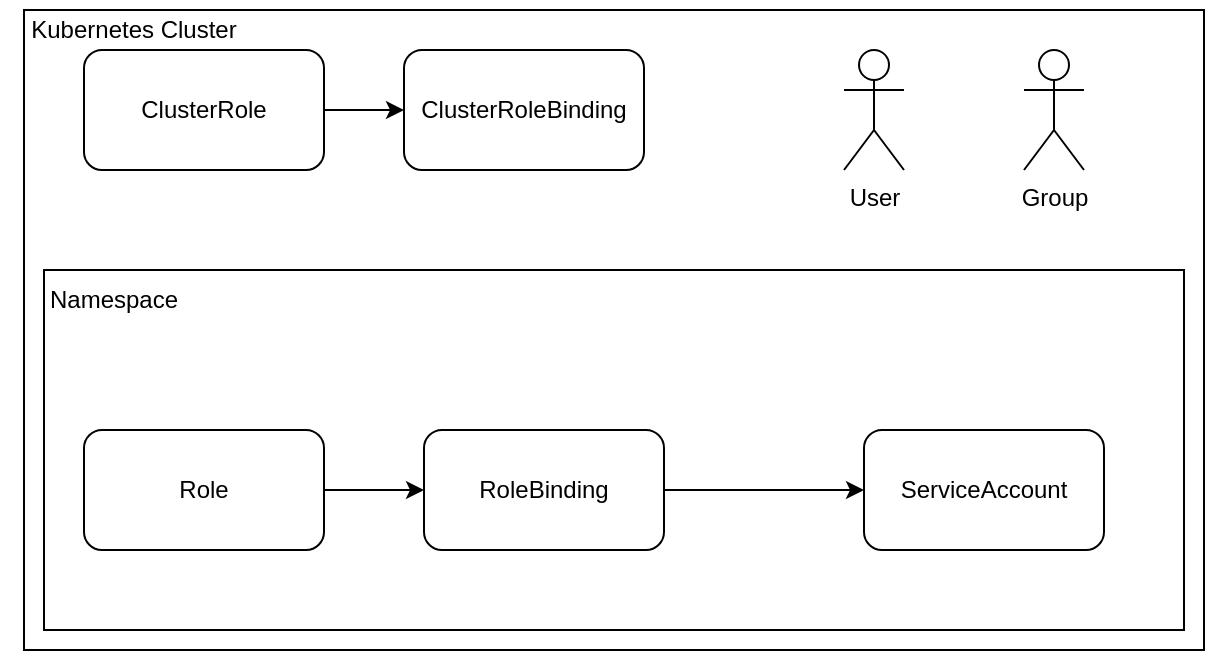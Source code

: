 <mxfile>
    <diagram id="fHRMGxKG6ZgmbW_-DgZT" name="Page-1">
        <mxGraphModel dx="1100" dy="580" grid="1" gridSize="10" guides="1" tooltips="1" connect="1" arrows="1" fold="1" page="1" pageScale="1" pageWidth="827" pageHeight="1169" math="0" shadow="0">
            <root>
                <mxCell id="0"/>
                <mxCell id="1" parent="0"/>
                <mxCell id="2" value="" style="rounded=0;whiteSpace=wrap;html=1;" vertex="1" parent="1">
                    <mxGeometry x="110" y="150" width="590" height="320" as="geometry"/>
                </mxCell>
                <mxCell id="5" value="" style="rounded=0;whiteSpace=wrap;html=1;" vertex="1" parent="1">
                    <mxGeometry x="120" y="280" width="570" height="180" as="geometry"/>
                </mxCell>
                <mxCell id="30" style="edgeStyle=none;html=1;exitX=1;exitY=0.5;exitDx=0;exitDy=0;" edge="1" parent="1" source="6" target="7">
                    <mxGeometry relative="1" as="geometry"/>
                </mxCell>
                <mxCell id="6" value="ClusterRole" style="rounded=1;whiteSpace=wrap;html=1;" vertex="1" parent="1">
                    <mxGeometry x="140" y="170" width="120" height="60" as="geometry"/>
                </mxCell>
                <mxCell id="7" value="ClusterRoleBinding" style="rounded=1;whiteSpace=wrap;html=1;" vertex="1" parent="1">
                    <mxGeometry x="300" y="170" width="120" height="60" as="geometry"/>
                </mxCell>
                <mxCell id="27" style="edgeStyle=none;html=1;exitX=1;exitY=0.5;exitDx=0;exitDy=0;entryX=0;entryY=0.5;entryDx=0;entryDy=0;" edge="1" parent="1" source="8" target="13">
                    <mxGeometry relative="1" as="geometry"/>
                </mxCell>
                <mxCell id="8" value="RoleBinding" style="rounded=1;whiteSpace=wrap;html=1;" vertex="1" parent="1">
                    <mxGeometry x="310" y="360" width="120" height="60" as="geometry"/>
                </mxCell>
                <mxCell id="26" style="edgeStyle=none;html=1;exitX=1;exitY=0.5;exitDx=0;exitDy=0;entryX=0;entryY=0.5;entryDx=0;entryDy=0;" edge="1" parent="1" source="9" target="8">
                    <mxGeometry relative="1" as="geometry"/>
                </mxCell>
                <mxCell id="9" value="Role" style="rounded=1;whiteSpace=wrap;html=1;" vertex="1" parent="1">
                    <mxGeometry x="140" y="360" width="120" height="60" as="geometry"/>
                </mxCell>
                <mxCell id="10" value="User" style="shape=umlActor;verticalLabelPosition=bottom;verticalAlign=top;html=1;outlineConnect=0;" vertex="1" parent="1">
                    <mxGeometry x="520" y="170" width="30" height="60" as="geometry"/>
                </mxCell>
                <mxCell id="12" value="Group" style="shape=umlActor;verticalLabelPosition=bottom;verticalAlign=top;html=1;outlineConnect=0;" vertex="1" parent="1">
                    <mxGeometry x="610" y="170" width="30" height="60" as="geometry"/>
                </mxCell>
                <mxCell id="13" value="ServiceAccount" style="rounded=1;whiteSpace=wrap;html=1;" vertex="1" parent="1">
                    <mxGeometry x="530" y="360" width="120" height="60" as="geometry"/>
                </mxCell>
                <mxCell id="31" value="Namespace" style="text;html=1;strokeColor=none;fillColor=none;align=center;verticalAlign=middle;whiteSpace=wrap;rounded=0;" vertex="1" parent="1">
                    <mxGeometry x="125" y="280" width="60" height="30" as="geometry"/>
                </mxCell>
                <mxCell id="32" value="Kubernetes Cluster" style="text;html=1;strokeColor=none;fillColor=none;align=center;verticalAlign=middle;whiteSpace=wrap;rounded=0;" vertex="1" parent="1">
                    <mxGeometry x="98" y="145" width="134" height="30" as="geometry"/>
                </mxCell>
            </root>
        </mxGraphModel>
    </diagram>
</mxfile>